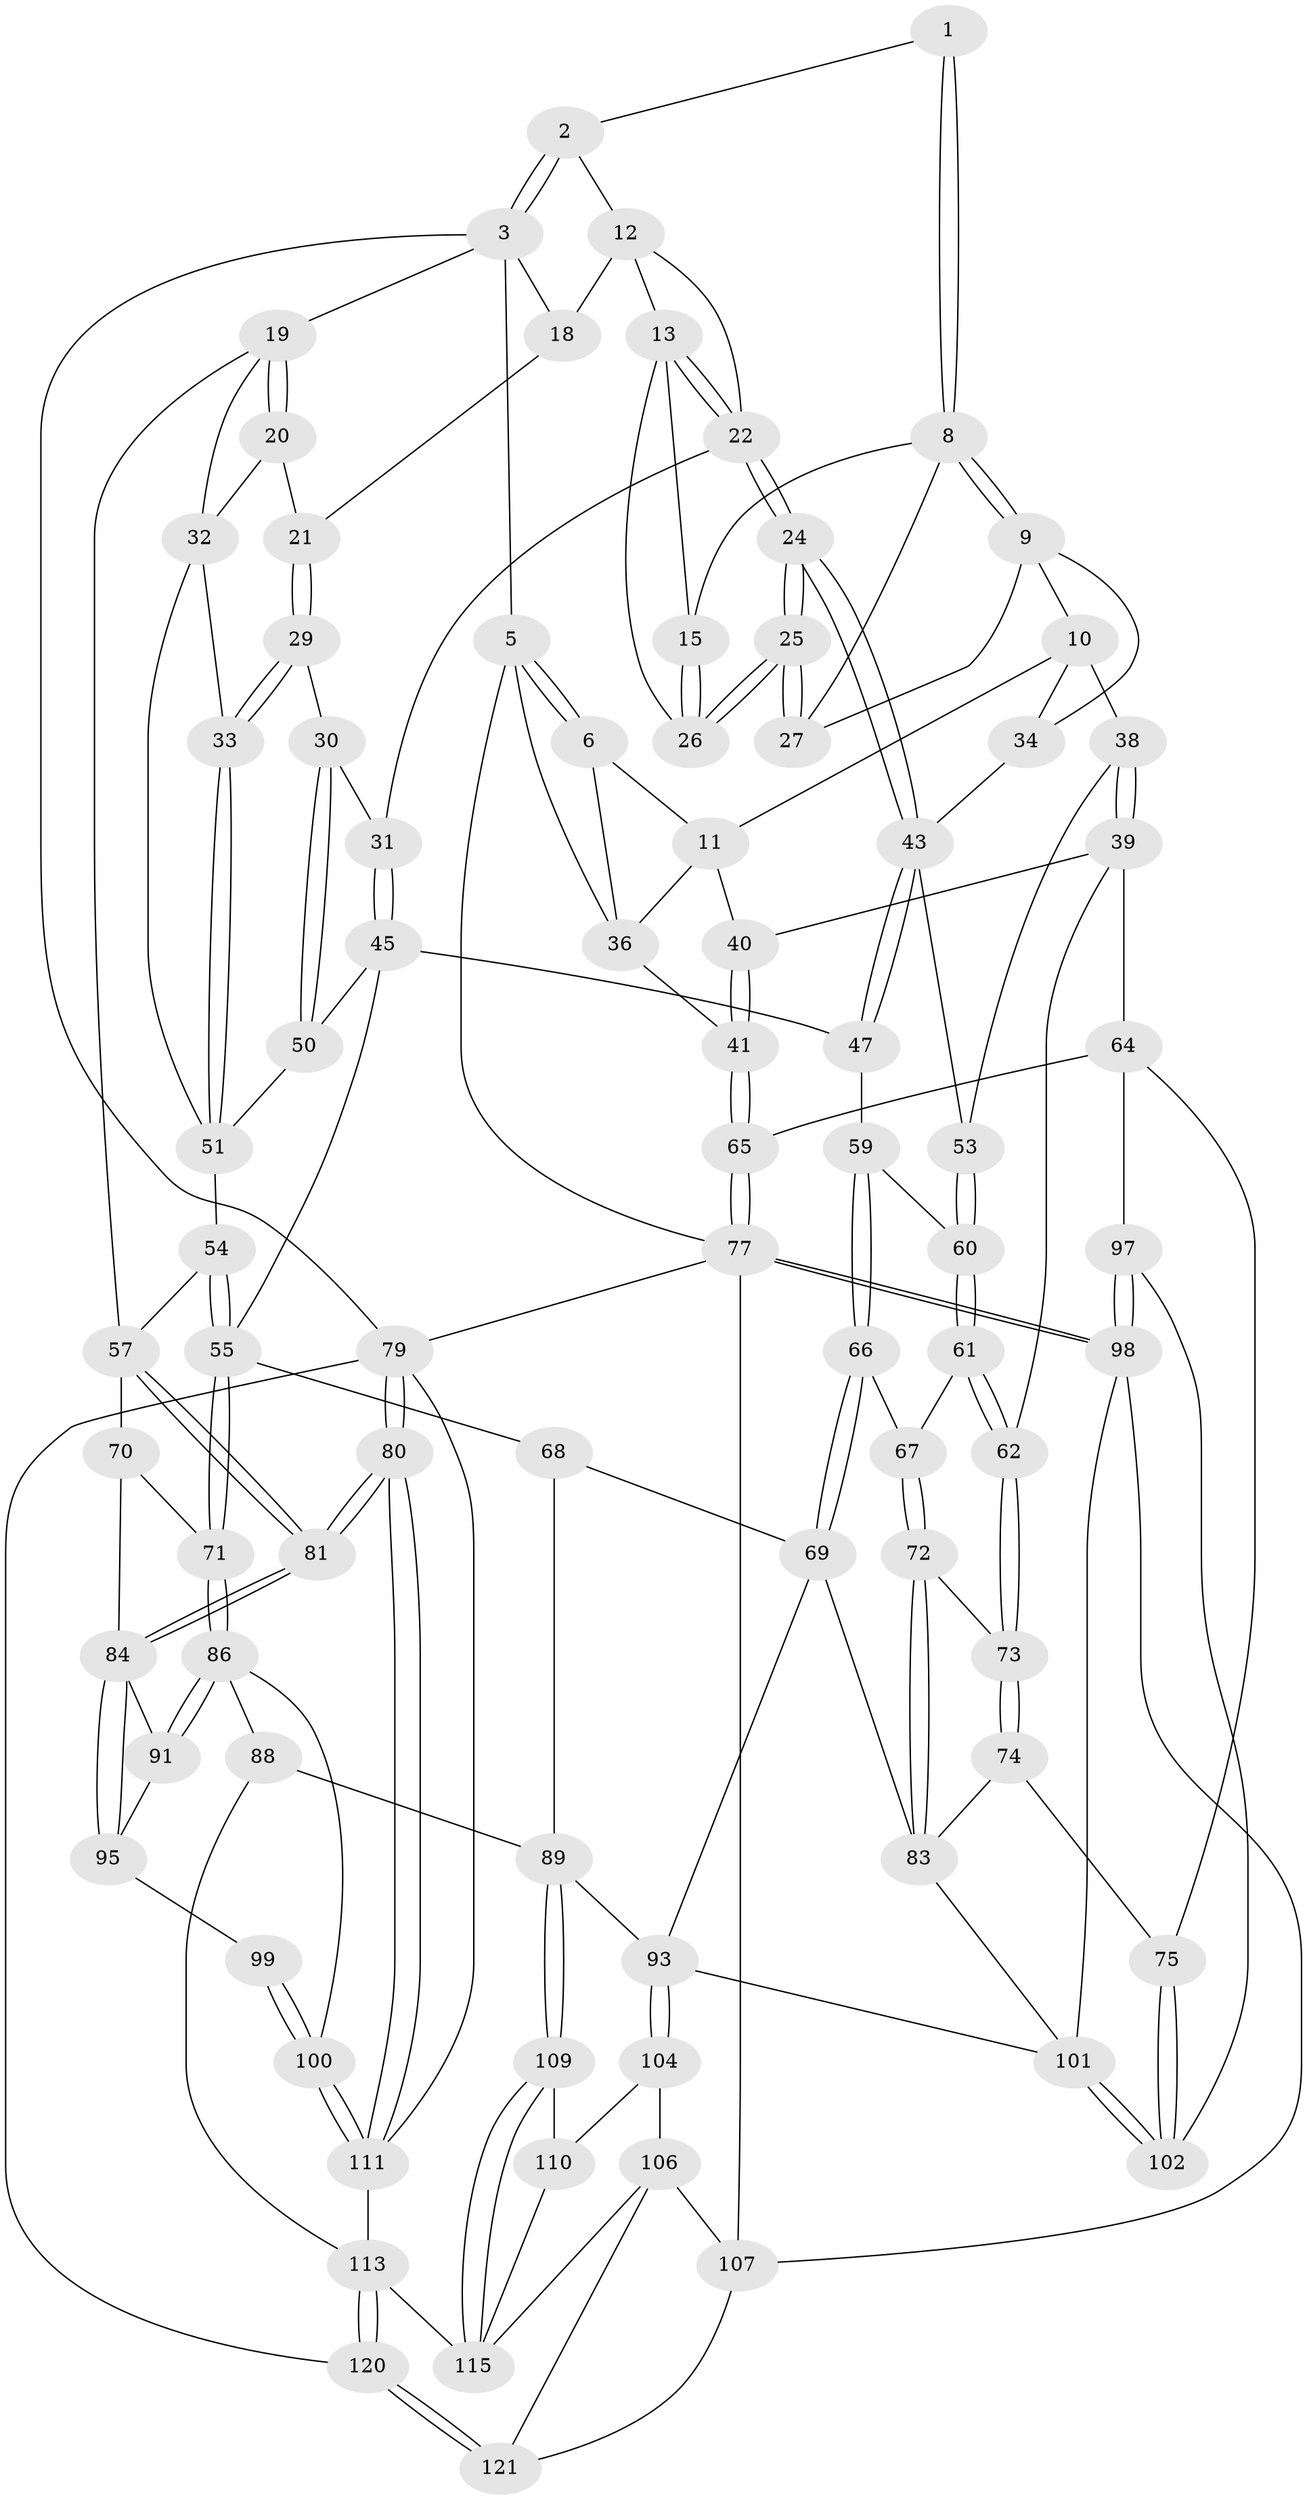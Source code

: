 // Generated by graph-tools (version 1.1) at 2025/24/03/03/25 07:24:36]
// undirected, 85 vertices, 197 edges
graph export_dot {
graph [start="1"]
  node [color=gray90,style=filled];
  1 [pos="+0.4219939172311977+0"];
  2 [pos="+0.4257861808412122+0"];
  3 [pos="+0.7798025869512288+0",super="+4"];
  5 [pos="+0+0"];
  6 [pos="+0+0",super="+7"];
  8 [pos="+0.37382680663621837+0.06126938977406972",super="+16"];
  9 [pos="+0.333432220833302+0.11462920679537641",super="+28"];
  10 [pos="+0.2612687673669953+0.11028923632713875",super="+35"];
  11 [pos="+0.2162811135908265+0.0905168343160636",super="+37"];
  12 [pos="+0.4666167202306705+0",super="+17"];
  13 [pos="+0.5007904293434378+0.026550671247786664",super="+14"];
  15 [pos="+0.44280811347788684+0.08571287782902161"];
  18 [pos="+0.7660960962342994+0"];
  19 [pos="+1+0",super="+48"];
  20 [pos="+0.9304282108216834+0.10558181450514184"];
  21 [pos="+0.8408592569083371+0.09969484435058779"];
  22 [pos="+0.6027954614359322+0.13227989880090324",super="+23"];
  24 [pos="+0.5286920750891838+0.22931327471425333"];
  25 [pos="+0.48899882086460067+0.1919680919833167"];
  26 [pos="+0.4886147353007804+0.19056463780333807"];
  27 [pos="+0.426909971962103+0.1659614073385447"];
  29 [pos="+0.8183361225743779+0.14304805581436508"];
  30 [pos="+0.7371354772310094+0.1627051681104427"];
  31 [pos="+0.6530672662176006+0.12480494039045183"];
  32 [pos="+0.9294857878702008+0.19400008435596236",super="+49"];
  33 [pos="+0.8428078138298845+0.20145918363733448"];
  34 [pos="+0.3423514917616191+0.2254519687214788"];
  36 [pos="+0.1350180986911171+0.09607177214556978",super="+42"];
  38 [pos="+0.275591914606316+0.3021974577575444"];
  39 [pos="+0.18768993661560185+0.3130371902735157",super="+63"];
  40 [pos="+0.1466602009549662+0.28719340375125924"];
  41 [pos="+0+0.270622358813291"];
  43 [pos="+0.5273751479827269+0.2510355500337921",super="+44"];
  45 [pos="+0.6877116227822127+0.2597793472918292",super="+46"];
  47 [pos="+0.5404807479824606+0.3147800895472328"];
  50 [pos="+0.7337747156916054+0.21722622598079705"];
  51 [pos="+0.8444478385379206+0.2796643551752063",super="+52"];
  53 [pos="+0.2999115293489209+0.3204737323518978"];
  54 [pos="+0.8212736679043434+0.3775987157125185"];
  55 [pos="+0.7475112823190829+0.439623554170044",super="+56"];
  57 [pos="+1+0.33600522749513934",super="+58"];
  59 [pos="+0.4028066329435969+0.36660766494445957"];
  60 [pos="+0.343137894612995+0.36020585279913514"];
  61 [pos="+0.3067560251844325+0.4651071841857947"];
  62 [pos="+0.1949531143370906+0.4810380115041627"];
  64 [pos="+0+0.4671061631139148",super="+76"];
  65 [pos="+0+0.4329142146394286"];
  66 [pos="+0.4154580728175412+0.5153471665428465"];
  67 [pos="+0.32837497174635294+0.4884431585688331"];
  68 [pos="+0.5144871700703953+0.5581313092532519"];
  69 [pos="+0.458374751489645+0.5595986659109357",super="+82"];
  70 [pos="+0.9328362867490644+0.5506456782236008"];
  71 [pos="+0.7626496176023598+0.48161635929672736"];
  72 [pos="+0.29479718694512863+0.5874988574670027"];
  73 [pos="+0.19490067842931424+0.5539078635043541"];
  74 [pos="+0.1539268004010064+0.6117916353206386"];
  75 [pos="+0.12605088148787336+0.6247061027751865"];
  77 [pos="+0+1",super="+78"];
  79 [pos="+1+1",super="+119"];
  80 [pos="+1+0.8253668387937557"];
  81 [pos="+1+0.6726428267038808"];
  83 [pos="+0.3415140678185977+0.6380290422432863",super="+92"];
  84 [pos="+1+0.6650435444837635",super="+85"];
  86 [pos="+0.7627122843693737+0.6154322622003822",super="+87"];
  88 [pos="+0.6385618926574708+0.7168090328145705"];
  89 [pos="+0.6343569245211576+0.7166586929129733",super="+90"];
  91 [pos="+0.8687457229665124+0.6427825273805465"];
  93 [pos="+0.446171300868026+0.7421721173345179",super="+94"];
  95 [pos="+1+0.6933391840994969",super="+96"];
  97 [pos="+0.05942170629522561+0.7313644741870576"];
  98 [pos="+0+0.9374431357440923",super="+108"];
  99 [pos="+0.8674901133375179+0.7845776557727261"];
  100 [pos="+0.845869355620863+0.8109439929514405"];
  101 [pos="+0.2719428109902304+0.7869680949843032",super="+103"];
  102 [pos="+0.205784984276093+0.7589136063778869"];
  104 [pos="+0.4503820745473914+0.7576863585007452",super="+105"];
  106 [pos="+0.36696022212465373+0.8841857951837968",super="+118"];
  107 [pos="+0.29681731004137324+0.8823035004222195",super="+122"];
  109 [pos="+0.5637739201593284+0.8135758082876932"];
  110 [pos="+0.5475003949260506+0.8231721196659826",super="+116"];
  111 [pos="+0.8484543783216258+0.8352237751828386",super="+112"];
  113 [pos="+0.7772580516273667+0.9058093303731913",super="+114"];
  115 [pos="+0.6625256204985238+0.924800456731906",super="+117"];
  120 [pos="+0.8332961627720726+1"];
  121 [pos="+0.5487043324402271+1"];
  1 -- 2;
  1 -- 8;
  1 -- 8;
  2 -- 3;
  2 -- 3;
  2 -- 12;
  3 -- 18;
  3 -- 19;
  3 -- 5;
  3 -- 79;
  5 -- 6;
  5 -- 6;
  5 -- 77;
  5 -- 36;
  6 -- 36;
  6 -- 11;
  8 -- 9;
  8 -- 9;
  8 -- 27;
  8 -- 15;
  9 -- 10;
  9 -- 34;
  9 -- 27;
  10 -- 11;
  10 -- 34;
  10 -- 38;
  11 -- 40;
  11 -- 36;
  12 -- 13;
  12 -- 18;
  12 -- 22;
  13 -- 22;
  13 -- 22;
  13 -- 26;
  13 -- 15;
  15 -- 26;
  15 -- 26;
  18 -- 21;
  19 -- 20;
  19 -- 20;
  19 -- 32;
  19 -- 57;
  20 -- 21;
  20 -- 32;
  21 -- 29;
  21 -- 29;
  22 -- 24;
  22 -- 24;
  22 -- 31;
  24 -- 25;
  24 -- 25;
  24 -- 43;
  24 -- 43;
  25 -- 26;
  25 -- 26;
  25 -- 27;
  25 -- 27;
  29 -- 30;
  29 -- 33;
  29 -- 33;
  30 -- 31;
  30 -- 50;
  30 -- 50;
  31 -- 45;
  31 -- 45;
  32 -- 33;
  32 -- 51;
  33 -- 51;
  33 -- 51;
  34 -- 43;
  36 -- 41;
  38 -- 39;
  38 -- 39;
  38 -- 53;
  39 -- 40;
  39 -- 64;
  39 -- 62;
  40 -- 41;
  40 -- 41;
  41 -- 65;
  41 -- 65;
  43 -- 47;
  43 -- 47;
  43 -- 53;
  45 -- 50;
  45 -- 47;
  45 -- 55;
  47 -- 59;
  50 -- 51;
  51 -- 54;
  53 -- 60;
  53 -- 60;
  54 -- 55;
  54 -- 55;
  54 -- 57;
  55 -- 71;
  55 -- 71;
  55 -- 68;
  57 -- 81;
  57 -- 81;
  57 -- 70;
  59 -- 60;
  59 -- 66;
  59 -- 66;
  60 -- 61;
  60 -- 61;
  61 -- 62;
  61 -- 62;
  61 -- 67;
  62 -- 73;
  62 -- 73;
  64 -- 65;
  64 -- 97;
  64 -- 75;
  65 -- 77;
  65 -- 77;
  66 -- 67;
  66 -- 69;
  66 -- 69;
  67 -- 72;
  67 -- 72;
  68 -- 69;
  68 -- 89;
  69 -- 83;
  69 -- 93;
  70 -- 71;
  70 -- 84;
  71 -- 86;
  71 -- 86;
  72 -- 73;
  72 -- 83;
  72 -- 83;
  73 -- 74;
  73 -- 74;
  74 -- 75;
  74 -- 83;
  75 -- 102;
  75 -- 102;
  77 -- 98;
  77 -- 98;
  77 -- 79;
  77 -- 107;
  79 -- 80;
  79 -- 80;
  79 -- 120;
  79 -- 111;
  80 -- 81;
  80 -- 81;
  80 -- 111;
  80 -- 111;
  81 -- 84;
  81 -- 84;
  83 -- 101;
  84 -- 95;
  84 -- 95;
  84 -- 91;
  86 -- 91;
  86 -- 91;
  86 -- 88;
  86 -- 100;
  88 -- 89;
  88 -- 113;
  89 -- 109;
  89 -- 109;
  89 -- 93;
  91 -- 95;
  93 -- 104;
  93 -- 104;
  93 -- 101;
  95 -- 99 [weight=2];
  97 -- 98;
  97 -- 98;
  97 -- 102;
  98 -- 107;
  98 -- 101;
  99 -- 100;
  99 -- 100;
  100 -- 111;
  100 -- 111;
  101 -- 102;
  101 -- 102;
  104 -- 110 [weight=2];
  104 -- 106;
  106 -- 107;
  106 -- 121;
  106 -- 115;
  107 -- 121;
  109 -- 110;
  109 -- 115;
  109 -- 115;
  110 -- 115;
  111 -- 113;
  113 -- 120;
  113 -- 120;
  113 -- 115;
  120 -- 121;
  120 -- 121;
}
